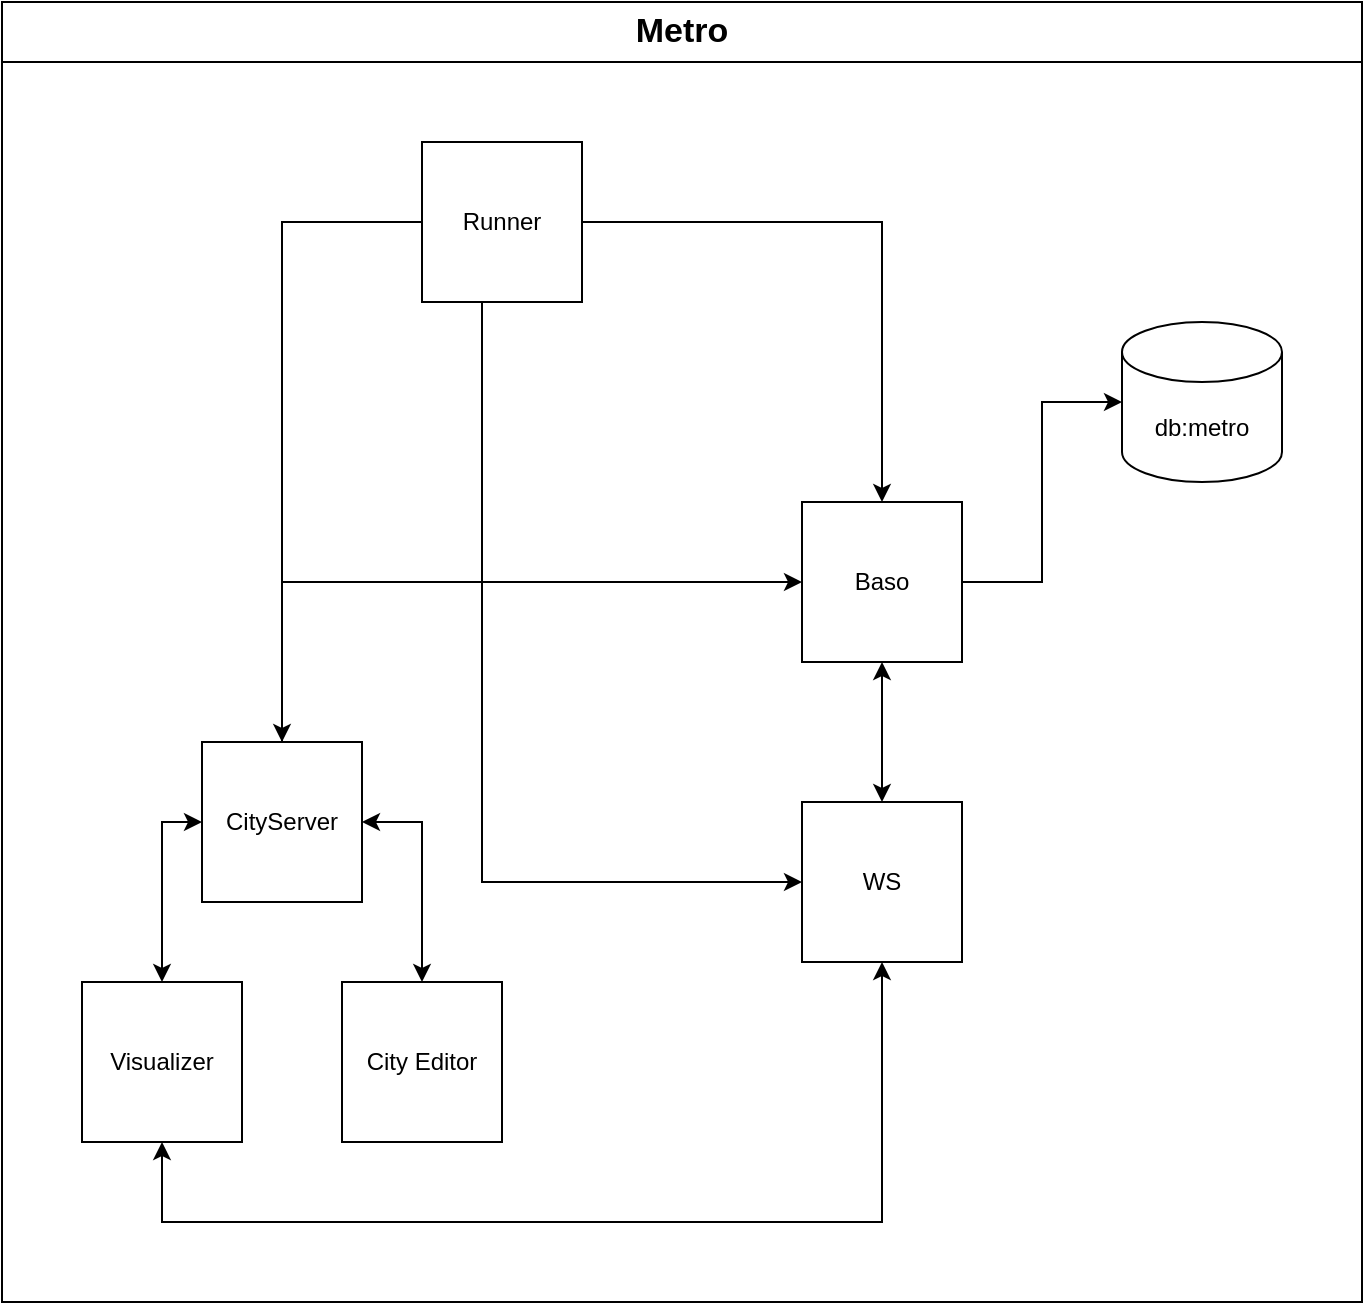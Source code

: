 <mxfile version="24.0.8" type="device">
  <diagram name="Page-1" id="1NtzMLRQ6dpIe7uSjsVW">
    <mxGraphModel dx="1398" dy="940" grid="1" gridSize="10" guides="1" tooltips="1" connect="1" arrows="1" fold="1" page="1" pageScale="1" pageWidth="850" pageHeight="1100" math="0" shadow="0">
      <root>
        <mxCell id="0" />
        <mxCell id="1" parent="0" />
        <mxCell id="ZGkR0UaX35c6h_ADYMLz-27" style="edgeStyle=orthogonalEdgeStyle;rounded=0;orthogonalLoop=1;jettySize=auto;html=1;entryX=0.5;entryY=0;entryDx=0;entryDy=0;" edge="1" parent="1" source="ZGkR0UaX35c6h_ADYMLz-3" target="ZGkR0UaX35c6h_ADYMLz-2">
          <mxGeometry relative="1" as="geometry" />
        </mxCell>
        <mxCell id="ZGkR0UaX35c6h_ADYMLz-28" style="edgeStyle=orthogonalEdgeStyle;rounded=0;orthogonalLoop=1;jettySize=auto;html=1;entryX=0.5;entryY=0;entryDx=0;entryDy=0;" edge="1" parent="1" source="ZGkR0UaX35c6h_ADYMLz-3" target="ZGkR0UaX35c6h_ADYMLz-1">
          <mxGeometry relative="1" as="geometry" />
        </mxCell>
        <mxCell id="ZGkR0UaX35c6h_ADYMLz-29" style="edgeStyle=orthogonalEdgeStyle;rounded=0;orthogonalLoop=1;jettySize=auto;html=1;entryX=0;entryY=0.5;entryDx=0;entryDy=0;" edge="1" parent="1" source="ZGkR0UaX35c6h_ADYMLz-3" target="ZGkR0UaX35c6h_ADYMLz-7">
          <mxGeometry relative="1" as="geometry">
            <Array as="points">
              <mxPoint x="320" y="480" />
            </Array>
          </mxGeometry>
        </mxCell>
        <mxCell id="ZGkR0UaX35c6h_ADYMLz-3" value="Runner" style="whiteSpace=wrap;html=1;aspect=fixed;" vertex="1" parent="1">
          <mxGeometry x="290" y="110" width="80" height="80" as="geometry" />
        </mxCell>
        <mxCell id="ZGkR0UaX35c6h_ADYMLz-25" value="&lt;font style=&quot;font-size: 17px;&quot;&gt;Metro&lt;/font&gt;" style="swimlane;whiteSpace=wrap;html=1;startSize=30;" vertex="1" parent="1">
          <mxGeometry x="80" y="40" width="680" height="650" as="geometry" />
        </mxCell>
        <mxCell id="ZGkR0UaX35c6h_ADYMLz-5" value="Visualizer" style="whiteSpace=wrap;html=1;aspect=fixed;" vertex="1" parent="ZGkR0UaX35c6h_ADYMLz-25">
          <mxGeometry x="40" y="490" width="80" height="80" as="geometry" />
        </mxCell>
        <mxCell id="ZGkR0UaX35c6h_ADYMLz-8" value="db:metro" style="shape=cylinder3;whiteSpace=wrap;html=1;boundedLbl=1;backgroundOutline=1;size=15;" vertex="1" parent="ZGkR0UaX35c6h_ADYMLz-25">
          <mxGeometry x="560" y="160" width="80" height="80" as="geometry" />
        </mxCell>
        <mxCell id="ZGkR0UaX35c6h_ADYMLz-1" value="Baso" style="rounded=0;whiteSpace=wrap;html=1;" vertex="1" parent="ZGkR0UaX35c6h_ADYMLz-25">
          <mxGeometry x="400" y="250" width="80" height="80" as="geometry" />
        </mxCell>
        <mxCell id="ZGkR0UaX35c6h_ADYMLz-19" style="edgeStyle=orthogonalEdgeStyle;rounded=0;orthogonalLoop=1;jettySize=auto;html=1;entryX=0;entryY=0.5;entryDx=0;entryDy=0;entryPerimeter=0;" edge="1" parent="ZGkR0UaX35c6h_ADYMLz-25" source="ZGkR0UaX35c6h_ADYMLz-1" target="ZGkR0UaX35c6h_ADYMLz-8">
          <mxGeometry relative="1" as="geometry" />
        </mxCell>
        <mxCell id="ZGkR0UaX35c6h_ADYMLz-7" value="WS" style="whiteSpace=wrap;html=1;aspect=fixed;" vertex="1" parent="ZGkR0UaX35c6h_ADYMLz-25">
          <mxGeometry x="400" y="400" width="80" height="80" as="geometry" />
        </mxCell>
        <mxCell id="ZGkR0UaX35c6h_ADYMLz-21" style="edgeStyle=orthogonalEdgeStyle;rounded=0;orthogonalLoop=1;jettySize=auto;html=1;entryX=0.5;entryY=1;entryDx=0;entryDy=0;startArrow=classic;startFill=1;" edge="1" parent="ZGkR0UaX35c6h_ADYMLz-25" source="ZGkR0UaX35c6h_ADYMLz-7" target="ZGkR0UaX35c6h_ADYMLz-1">
          <mxGeometry relative="1" as="geometry" />
        </mxCell>
        <mxCell id="ZGkR0UaX35c6h_ADYMLz-35" style="edgeStyle=orthogonalEdgeStyle;rounded=0;orthogonalLoop=1;jettySize=auto;html=1;entryX=0.5;entryY=1;entryDx=0;entryDy=0;startArrow=classic;startFill=1;" edge="1" parent="ZGkR0UaX35c6h_ADYMLz-25" source="ZGkR0UaX35c6h_ADYMLz-5" target="ZGkR0UaX35c6h_ADYMLz-7">
          <mxGeometry relative="1" as="geometry">
            <Array as="points">
              <mxPoint x="80" y="610" />
              <mxPoint x="440" y="610" />
            </Array>
          </mxGeometry>
        </mxCell>
        <mxCell id="ZGkR0UaX35c6h_ADYMLz-2" value="CityServer" style="whiteSpace=wrap;html=1;aspect=fixed;" vertex="1" parent="ZGkR0UaX35c6h_ADYMLz-25">
          <mxGeometry x="100" y="370" width="80" height="80" as="geometry" />
        </mxCell>
        <mxCell id="ZGkR0UaX35c6h_ADYMLz-36" style="edgeStyle=orthogonalEdgeStyle;rounded=0;orthogonalLoop=1;jettySize=auto;html=1;entryX=0.5;entryY=0;entryDx=0;entryDy=0;startArrow=classic;startFill=1;" edge="1" parent="ZGkR0UaX35c6h_ADYMLz-25" source="ZGkR0UaX35c6h_ADYMLz-2" target="ZGkR0UaX35c6h_ADYMLz-5">
          <mxGeometry relative="1" as="geometry">
            <Array as="points">
              <mxPoint x="80" y="410" />
            </Array>
          </mxGeometry>
        </mxCell>
        <mxCell id="ZGkR0UaX35c6h_ADYMLz-37" style="edgeStyle=orthogonalEdgeStyle;rounded=0;orthogonalLoop=1;jettySize=auto;html=1;entryX=0;entryY=0.5;entryDx=0;entryDy=0;exitX=0.25;exitY=0;exitDx=0;exitDy=0;" edge="1" parent="ZGkR0UaX35c6h_ADYMLz-25" source="ZGkR0UaX35c6h_ADYMLz-2" target="ZGkR0UaX35c6h_ADYMLz-1">
          <mxGeometry relative="1" as="geometry">
            <Array as="points">
              <mxPoint x="140" y="370" />
              <mxPoint x="140" y="290" />
            </Array>
          </mxGeometry>
        </mxCell>
        <mxCell id="ZGkR0UaX35c6h_ADYMLz-32" value="" style="edgeStyle=orthogonalEdgeStyle;rounded=0;orthogonalLoop=1;jettySize=auto;html=1;startArrow=classic;startFill=1;" edge="1" parent="1" source="ZGkR0UaX35c6h_ADYMLz-2" target="ZGkR0UaX35c6h_ADYMLz-6">
          <mxGeometry relative="1" as="geometry">
            <mxPoint x="290" y="570" as="targetPoint" />
            <mxPoint x="240" y="450" as="sourcePoint" />
            <Array as="points">
              <mxPoint x="290" y="450" />
            </Array>
          </mxGeometry>
        </mxCell>
        <mxCell id="ZGkR0UaX35c6h_ADYMLz-6" value="City Editor" style="whiteSpace=wrap;html=1;aspect=fixed;" vertex="1" parent="1">
          <mxGeometry x="250" y="530" width="80" height="80" as="geometry" />
        </mxCell>
      </root>
    </mxGraphModel>
  </diagram>
</mxfile>
